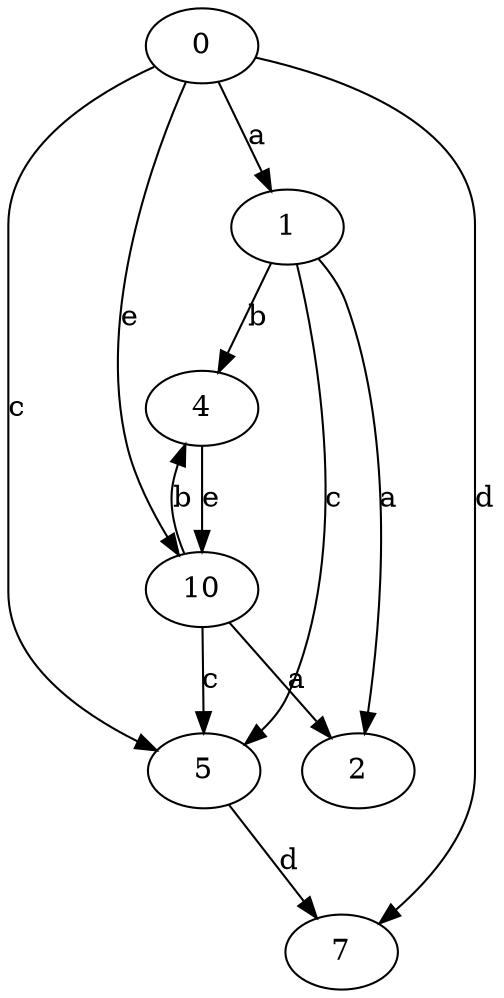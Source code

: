 strict digraph  {
1;
2;
4;
5;
7;
0;
10;
1 -> 2  [label=a];
1 -> 4  [label=b];
1 -> 5  [label=c];
4 -> 10  [label=e];
5 -> 7  [label=d];
0 -> 1  [label=a];
0 -> 5  [label=c];
0 -> 7  [label=d];
0 -> 10  [label=e];
10 -> 2  [label=a];
10 -> 4  [label=b];
10 -> 5  [label=c];
}
